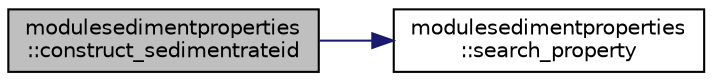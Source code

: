digraph "modulesedimentproperties::construct_sedimentrateid"
{
 // LATEX_PDF_SIZE
  edge [fontname="Helvetica",fontsize="10",labelfontname="Helvetica",labelfontsize="10"];
  node [fontname="Helvetica",fontsize="10",shape=record];
  rankdir="LR";
  Node1 [label="modulesedimentproperties\l::construct_sedimentrateid",height=0.2,width=0.4,color="black", fillcolor="grey75", style="filled", fontcolor="black",tooltip=" "];
  Node1 -> Node2 [color="midnightblue",fontsize="10",style="solid",fontname="Helvetica"];
  Node2 [label="modulesedimentproperties\l::search_property",height=0.2,width=0.4,color="black", fillcolor="white", style="filled",URL="$namespacemodulesedimentproperties.html#a30718f70ea81a445eb986292b5c9cd5f",tooltip=" "];
}
